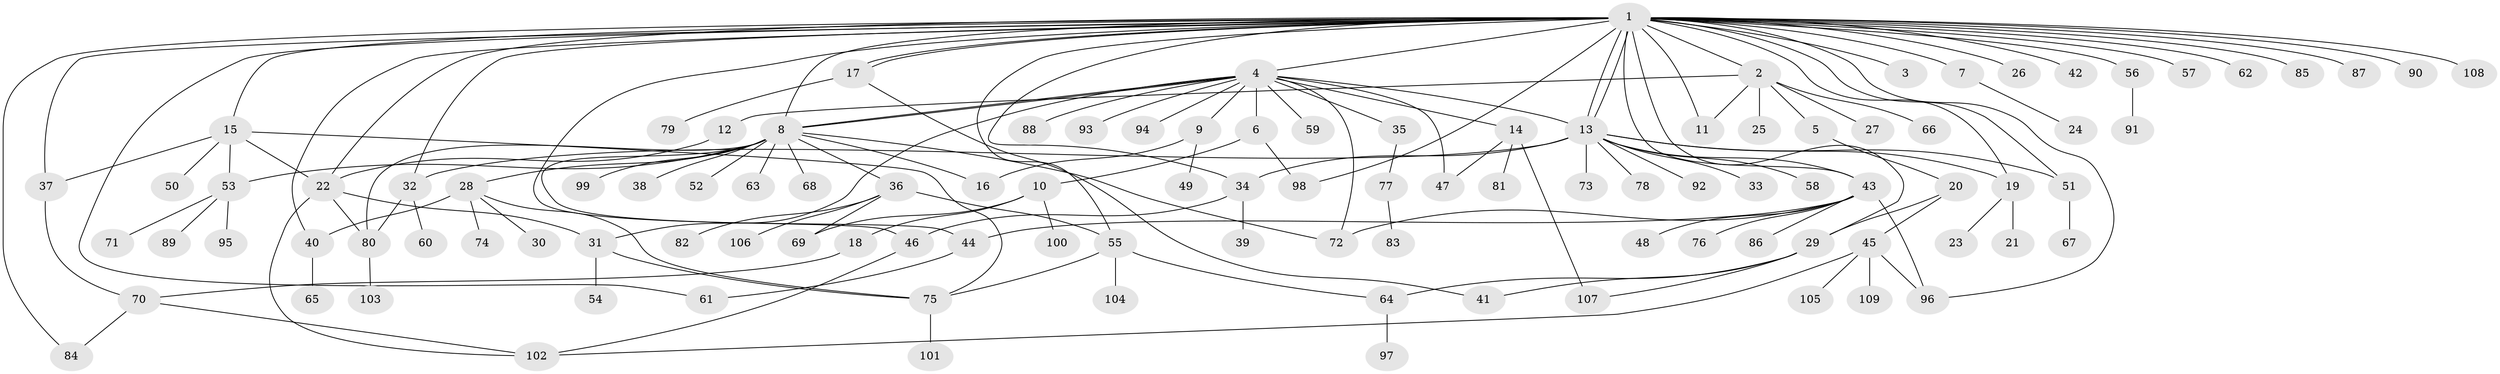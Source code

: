 // Generated by graph-tools (version 1.1) at 2025/11/02/27/25 16:11:09]
// undirected, 109 vertices, 151 edges
graph export_dot {
graph [start="1"]
  node [color=gray90,style=filled];
  1;
  2;
  3;
  4;
  5;
  6;
  7;
  8;
  9;
  10;
  11;
  12;
  13;
  14;
  15;
  16;
  17;
  18;
  19;
  20;
  21;
  22;
  23;
  24;
  25;
  26;
  27;
  28;
  29;
  30;
  31;
  32;
  33;
  34;
  35;
  36;
  37;
  38;
  39;
  40;
  41;
  42;
  43;
  44;
  45;
  46;
  47;
  48;
  49;
  50;
  51;
  52;
  53;
  54;
  55;
  56;
  57;
  58;
  59;
  60;
  61;
  62;
  63;
  64;
  65;
  66;
  67;
  68;
  69;
  70;
  71;
  72;
  73;
  74;
  75;
  76;
  77;
  78;
  79;
  80;
  81;
  82;
  83;
  84;
  85;
  86;
  87;
  88;
  89;
  90;
  91;
  92;
  93;
  94;
  95;
  96;
  97;
  98;
  99;
  100;
  101;
  102;
  103;
  104;
  105;
  106;
  107;
  108;
  109;
  1 -- 2;
  1 -- 3;
  1 -- 4;
  1 -- 7;
  1 -- 8;
  1 -- 11;
  1 -- 13;
  1 -- 13;
  1 -- 15;
  1 -- 17;
  1 -- 17;
  1 -- 19;
  1 -- 22;
  1 -- 26;
  1 -- 29;
  1 -- 32;
  1 -- 34;
  1 -- 37;
  1 -- 40;
  1 -- 42;
  1 -- 43;
  1 -- 46;
  1 -- 51;
  1 -- 55;
  1 -- 56;
  1 -- 57;
  1 -- 61;
  1 -- 62;
  1 -- 84;
  1 -- 85;
  1 -- 87;
  1 -- 90;
  1 -- 96;
  1 -- 98;
  1 -- 108;
  2 -- 5;
  2 -- 11;
  2 -- 12;
  2 -- 25;
  2 -- 27;
  2 -- 66;
  4 -- 6;
  4 -- 8;
  4 -- 8;
  4 -- 9;
  4 -- 13;
  4 -- 14;
  4 -- 31;
  4 -- 35;
  4 -- 47;
  4 -- 59;
  4 -- 72;
  4 -- 88;
  4 -- 93;
  4 -- 94;
  5 -- 20;
  6 -- 10;
  6 -- 98;
  7 -- 24;
  8 -- 16;
  8 -- 28;
  8 -- 36;
  8 -- 38;
  8 -- 44;
  8 -- 52;
  8 -- 53;
  8 -- 63;
  8 -- 68;
  8 -- 72;
  8 -- 80;
  8 -- 99;
  9 -- 16;
  9 -- 49;
  10 -- 18;
  10 -- 69;
  10 -- 100;
  12 -- 22;
  13 -- 19;
  13 -- 32;
  13 -- 33;
  13 -- 34;
  13 -- 43;
  13 -- 51;
  13 -- 58;
  13 -- 73;
  13 -- 78;
  13 -- 92;
  14 -- 47;
  14 -- 81;
  14 -- 107;
  15 -- 22;
  15 -- 37;
  15 -- 50;
  15 -- 53;
  15 -- 75;
  17 -- 41;
  17 -- 79;
  18 -- 70;
  19 -- 21;
  19 -- 23;
  20 -- 29;
  20 -- 45;
  22 -- 31;
  22 -- 80;
  22 -- 102;
  28 -- 30;
  28 -- 40;
  28 -- 74;
  28 -- 75;
  29 -- 41;
  29 -- 64;
  29 -- 107;
  31 -- 54;
  31 -- 75;
  32 -- 60;
  32 -- 80;
  34 -- 39;
  34 -- 46;
  35 -- 77;
  36 -- 55;
  36 -- 69;
  36 -- 82;
  36 -- 106;
  37 -- 70;
  40 -- 65;
  43 -- 44;
  43 -- 48;
  43 -- 72;
  43 -- 76;
  43 -- 86;
  43 -- 96;
  44 -- 61;
  45 -- 96;
  45 -- 102;
  45 -- 105;
  45 -- 109;
  46 -- 102;
  51 -- 67;
  53 -- 71;
  53 -- 89;
  53 -- 95;
  55 -- 64;
  55 -- 75;
  55 -- 104;
  56 -- 91;
  64 -- 97;
  70 -- 84;
  70 -- 102;
  75 -- 101;
  77 -- 83;
  80 -- 103;
}
